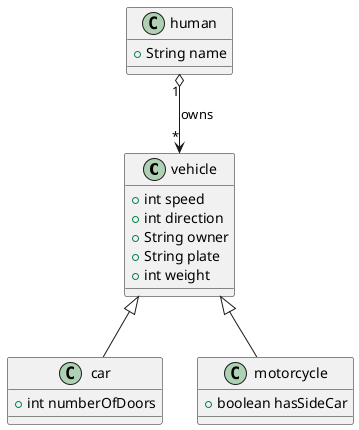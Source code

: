 @startuml

class vehicle {
    +int speed
    +int direction
    +String owner
    +String plate
    +int weight
}

class car {
    +int numberOfDoors
}

class motorcycle {
    +boolean hasSideCar
}

class human {
    +String name
}

vehicle <|-- car
vehicle <|-- motorcycle
human "1" o--> "*" vehicle : owns


@enduml